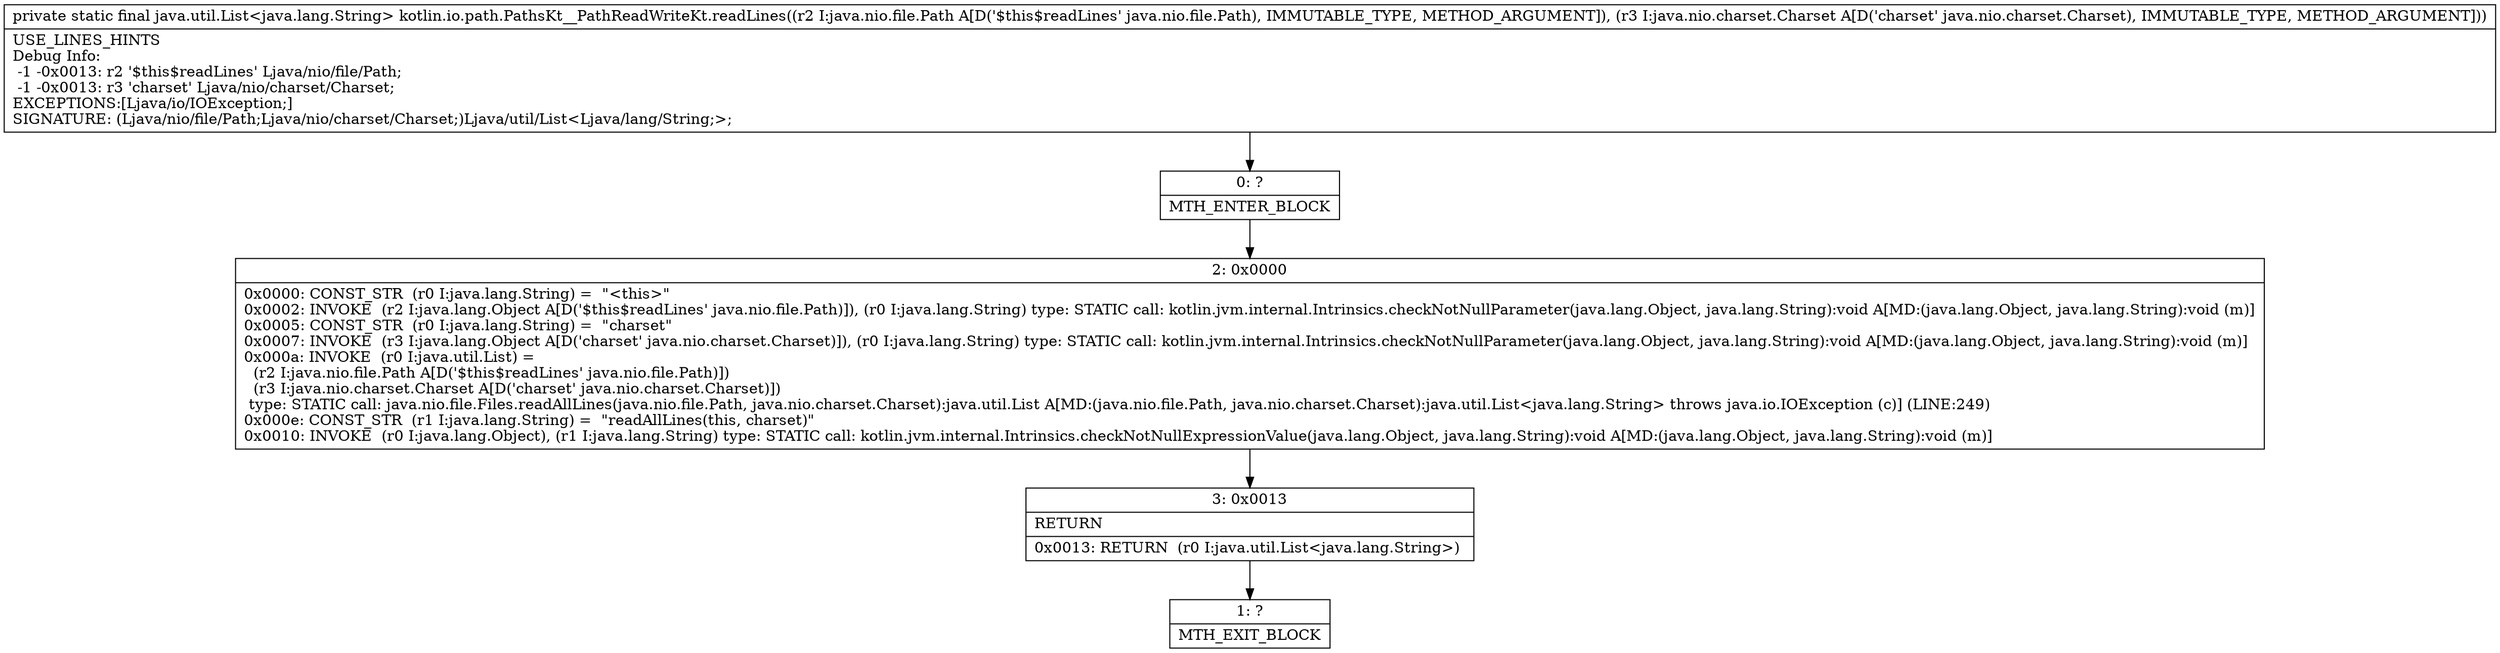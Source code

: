 digraph "CFG forkotlin.io.path.PathsKt__PathReadWriteKt.readLines(Ljava\/nio\/file\/Path;Ljava\/nio\/charset\/Charset;)Ljava\/util\/List;" {
Node_0 [shape=record,label="{0\:\ ?|MTH_ENTER_BLOCK\l}"];
Node_2 [shape=record,label="{2\:\ 0x0000|0x0000: CONST_STR  (r0 I:java.lang.String) =  \"\<this\>\" \l0x0002: INVOKE  (r2 I:java.lang.Object A[D('$this$readLines' java.nio.file.Path)]), (r0 I:java.lang.String) type: STATIC call: kotlin.jvm.internal.Intrinsics.checkNotNullParameter(java.lang.Object, java.lang.String):void A[MD:(java.lang.Object, java.lang.String):void (m)]\l0x0005: CONST_STR  (r0 I:java.lang.String) =  \"charset\" \l0x0007: INVOKE  (r3 I:java.lang.Object A[D('charset' java.nio.charset.Charset)]), (r0 I:java.lang.String) type: STATIC call: kotlin.jvm.internal.Intrinsics.checkNotNullParameter(java.lang.Object, java.lang.String):void A[MD:(java.lang.Object, java.lang.String):void (m)]\l0x000a: INVOKE  (r0 I:java.util.List) = \l  (r2 I:java.nio.file.Path A[D('$this$readLines' java.nio.file.Path)])\l  (r3 I:java.nio.charset.Charset A[D('charset' java.nio.charset.Charset)])\l type: STATIC call: java.nio.file.Files.readAllLines(java.nio.file.Path, java.nio.charset.Charset):java.util.List A[MD:(java.nio.file.Path, java.nio.charset.Charset):java.util.List\<java.lang.String\> throws java.io.IOException (c)] (LINE:249)\l0x000e: CONST_STR  (r1 I:java.lang.String) =  \"readAllLines(this, charset)\" \l0x0010: INVOKE  (r0 I:java.lang.Object), (r1 I:java.lang.String) type: STATIC call: kotlin.jvm.internal.Intrinsics.checkNotNullExpressionValue(java.lang.Object, java.lang.String):void A[MD:(java.lang.Object, java.lang.String):void (m)]\l}"];
Node_3 [shape=record,label="{3\:\ 0x0013|RETURN\l|0x0013: RETURN  (r0 I:java.util.List\<java.lang.String\>) \l}"];
Node_1 [shape=record,label="{1\:\ ?|MTH_EXIT_BLOCK\l}"];
MethodNode[shape=record,label="{private static final java.util.List\<java.lang.String\> kotlin.io.path.PathsKt__PathReadWriteKt.readLines((r2 I:java.nio.file.Path A[D('$this$readLines' java.nio.file.Path), IMMUTABLE_TYPE, METHOD_ARGUMENT]), (r3 I:java.nio.charset.Charset A[D('charset' java.nio.charset.Charset), IMMUTABLE_TYPE, METHOD_ARGUMENT]))  | USE_LINES_HINTS\lDebug Info:\l  \-1 \-0x0013: r2 '$this$readLines' Ljava\/nio\/file\/Path;\l  \-1 \-0x0013: r3 'charset' Ljava\/nio\/charset\/Charset;\lEXCEPTIONS:[Ljava\/io\/IOException;]\lSIGNATURE: (Ljava\/nio\/file\/Path;Ljava\/nio\/charset\/Charset;)Ljava\/util\/List\<Ljava\/lang\/String;\>;\l}"];
MethodNode -> Node_0;Node_0 -> Node_2;
Node_2 -> Node_3;
Node_3 -> Node_1;
}


